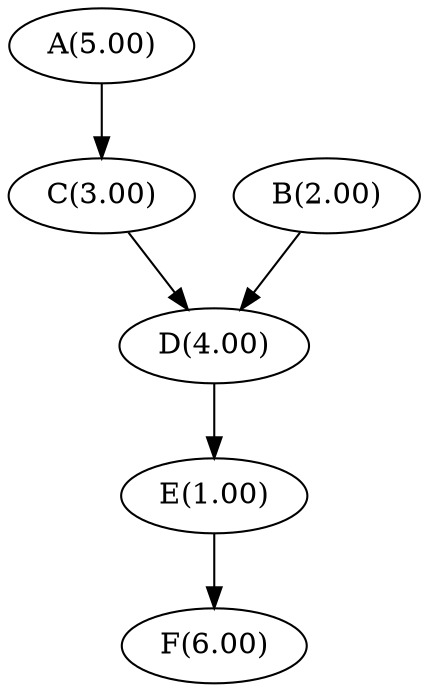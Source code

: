 
strict digraph with_progress_two {

	// Node definitions.

	"A(5.00)";

	"B(2.00)";

	"C(3.00)";

	"D(4.00)";

	"E(1.00)";

	"F(6.00)";


	// Edge definitions.

	"A(5.00)" -> "C(3.00)";

	"B(2.00)" -> "D(4.00)";

	"C(3.00)" -> "D(4.00)";

	"D(4.00)" -> "E(1.00)";

	"E(1.00)" -> "F(6.00)";

}